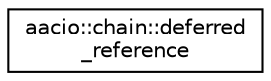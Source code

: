digraph "Graphical Class Hierarchy"
{
  edge [fontname="Helvetica",fontsize="10",labelfontname="Helvetica",labelfontsize="10"];
  node [fontname="Helvetica",fontsize="10",shape=record];
  rankdir="LR";
  Node0 [label="aacio::chain::deferred\l_reference",height=0.2,width=0.4,color="black", fillcolor="white", style="filled",URL="$structaacio_1_1chain_1_1deferred__reference.html"];
}
